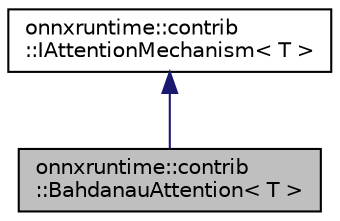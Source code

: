 digraph "onnxruntime::contrib::BahdanauAttention&lt; T &gt;"
{
  edge [fontname="Helvetica",fontsize="10",labelfontname="Helvetica",labelfontsize="10"];
  node [fontname="Helvetica",fontsize="10",shape=record];
  Node2 [label="onnxruntime::contrib\l::BahdanauAttention\< T \>",height=0.2,width=0.4,color="black", fillcolor="grey75", style="filled", fontcolor="black"];
  Node3 -> Node2 [dir="back",color="midnightblue",fontsize="10",style="solid",fontname="Helvetica"];
  Node3 [label="onnxruntime::contrib\l::IAttentionMechanism\< T \>",height=0.2,width=0.4,color="black", fillcolor="white", style="filled",URL="$classonnxruntime_1_1contrib_1_1IAttentionMechanism.html"];
}
